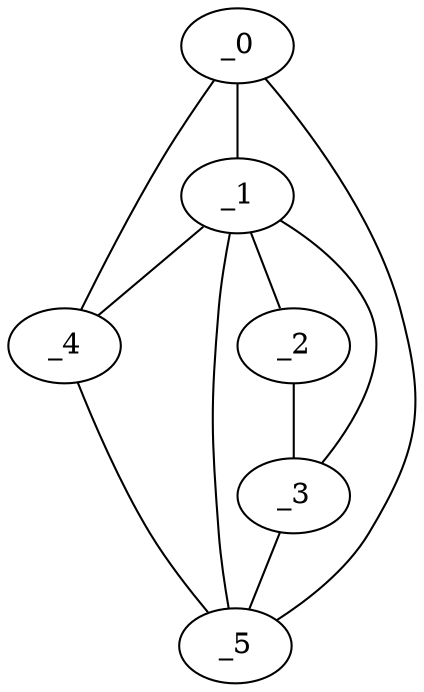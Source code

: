 graph "obj83__300.gxl" {
	_0	 [x=68,
		y=52];
	_1	 [x=69,
		y=8];
	_0 -- _1	 [valence=1];
	_4	 [x=78,
		y=19];
	_0 -- _4	 [valence=2];
	_5	 [x=83,
		y=16];
	_0 -- _5	 [valence=1];
	_2	 [x=70,
		y=4];
	_1 -- _2	 [valence=1];
	_3	 [x=74,
		y=2];
	_1 -- _3	 [valence=2];
	_1 -- _4	 [valence=2];
	_1 -- _5	 [valence=2];
	_2 -- _3	 [valence=1];
	_3 -- _5	 [valence=1];
	_4 -- _5	 [valence=1];
}
